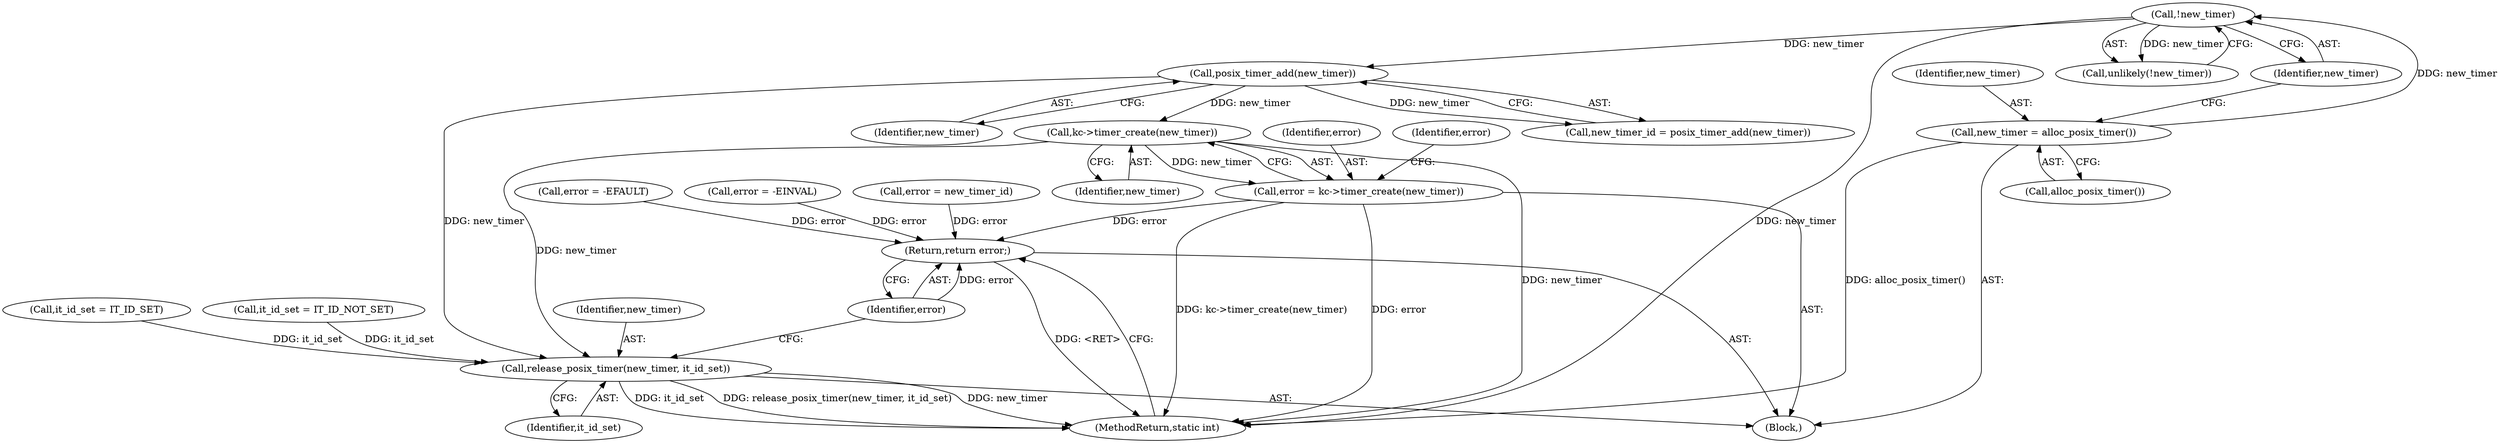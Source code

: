 digraph "0_linux_78c9c4dfbf8c04883941445a195276bb4bb92c76_3@API" {
"1000316" [label="(Call,kc->timer_create(new_timer))"];
"1000149" [label="(Call,posix_timer_add(new_timer))"];
"1000137" [label="(Call,!new_timer)"];
"1000132" [label="(Call,new_timer = alloc_posix_timer())"];
"1000314" [label="(Call,error = kc->timer_create(new_timer))"];
"1000359" [label="(Return,return error;)"];
"1000356" [label="(Call,release_posix_timer(new_timer, it_id_set))"];
"1000138" [label="(Identifier,new_timer)"];
"1000316" [label="(Call,kc->timer_create(new_timer))"];
"1000309" [label="(Call,error = -EFAULT)"];
"1000315" [label="(Identifier,error)"];
"1000149" [label="(Call,posix_timer_add(new_timer))"];
"1000361" [label="(MethodReturn,static int)"];
"1000360" [label="(Identifier,error)"];
"1000317" [label="(Identifier,new_timer)"];
"1000357" [label="(Identifier,new_timer)"];
"1000358" [label="(Identifier,it_id_set)"];
"1000150" [label="(Identifier,new_timer)"];
"1000160" [label="(Call,it_id_set = IT_ID_SET)"];
"1000137" [label="(Call,!new_timer)"];
"1000356" [label="(Call,release_posix_timer(new_timer, it_id_set))"];
"1000132" [label="(Call,new_timer = alloc_posix_timer())"];
"1000115" [label="(Call,it_id_set = IT_ID_NOT_SET)"];
"1000199" [label="(Call,error = -EINVAL)"];
"1000319" [label="(Identifier,error)"];
"1000359" [label="(Return,return error;)"];
"1000156" [label="(Call,error = new_timer_id)"];
"1000105" [label="(Block,)"];
"1000133" [label="(Identifier,new_timer)"];
"1000136" [label="(Call,unlikely(!new_timer))"];
"1000147" [label="(Call,new_timer_id = posix_timer_add(new_timer))"];
"1000134" [label="(Call,alloc_posix_timer())"];
"1000314" [label="(Call,error = kc->timer_create(new_timer))"];
"1000316" -> "1000314"  [label="AST: "];
"1000316" -> "1000317"  [label="CFG: "];
"1000317" -> "1000316"  [label="AST: "];
"1000314" -> "1000316"  [label="CFG: "];
"1000316" -> "1000361"  [label="DDG: new_timer"];
"1000316" -> "1000314"  [label="DDG: new_timer"];
"1000149" -> "1000316"  [label="DDG: new_timer"];
"1000316" -> "1000356"  [label="DDG: new_timer"];
"1000149" -> "1000147"  [label="AST: "];
"1000149" -> "1000150"  [label="CFG: "];
"1000150" -> "1000149"  [label="AST: "];
"1000147" -> "1000149"  [label="CFG: "];
"1000149" -> "1000147"  [label="DDG: new_timer"];
"1000137" -> "1000149"  [label="DDG: new_timer"];
"1000149" -> "1000356"  [label="DDG: new_timer"];
"1000137" -> "1000136"  [label="AST: "];
"1000137" -> "1000138"  [label="CFG: "];
"1000138" -> "1000137"  [label="AST: "];
"1000136" -> "1000137"  [label="CFG: "];
"1000137" -> "1000361"  [label="DDG: new_timer"];
"1000137" -> "1000136"  [label="DDG: new_timer"];
"1000132" -> "1000137"  [label="DDG: new_timer"];
"1000132" -> "1000105"  [label="AST: "];
"1000132" -> "1000134"  [label="CFG: "];
"1000133" -> "1000132"  [label="AST: "];
"1000134" -> "1000132"  [label="AST: "];
"1000138" -> "1000132"  [label="CFG: "];
"1000132" -> "1000361"  [label="DDG: alloc_posix_timer()"];
"1000314" -> "1000105"  [label="AST: "];
"1000315" -> "1000314"  [label="AST: "];
"1000319" -> "1000314"  [label="CFG: "];
"1000314" -> "1000361"  [label="DDG: error"];
"1000314" -> "1000361"  [label="DDG: kc->timer_create(new_timer)"];
"1000314" -> "1000359"  [label="DDG: error"];
"1000359" -> "1000105"  [label="AST: "];
"1000359" -> "1000360"  [label="CFG: "];
"1000360" -> "1000359"  [label="AST: "];
"1000361" -> "1000359"  [label="CFG: "];
"1000359" -> "1000361"  [label="DDG: <RET>"];
"1000360" -> "1000359"  [label="DDG: error"];
"1000309" -> "1000359"  [label="DDG: error"];
"1000199" -> "1000359"  [label="DDG: error"];
"1000156" -> "1000359"  [label="DDG: error"];
"1000356" -> "1000105"  [label="AST: "];
"1000356" -> "1000358"  [label="CFG: "];
"1000357" -> "1000356"  [label="AST: "];
"1000358" -> "1000356"  [label="AST: "];
"1000360" -> "1000356"  [label="CFG: "];
"1000356" -> "1000361"  [label="DDG: release_posix_timer(new_timer, it_id_set)"];
"1000356" -> "1000361"  [label="DDG: new_timer"];
"1000356" -> "1000361"  [label="DDG: it_id_set"];
"1000160" -> "1000356"  [label="DDG: it_id_set"];
"1000115" -> "1000356"  [label="DDG: it_id_set"];
}
